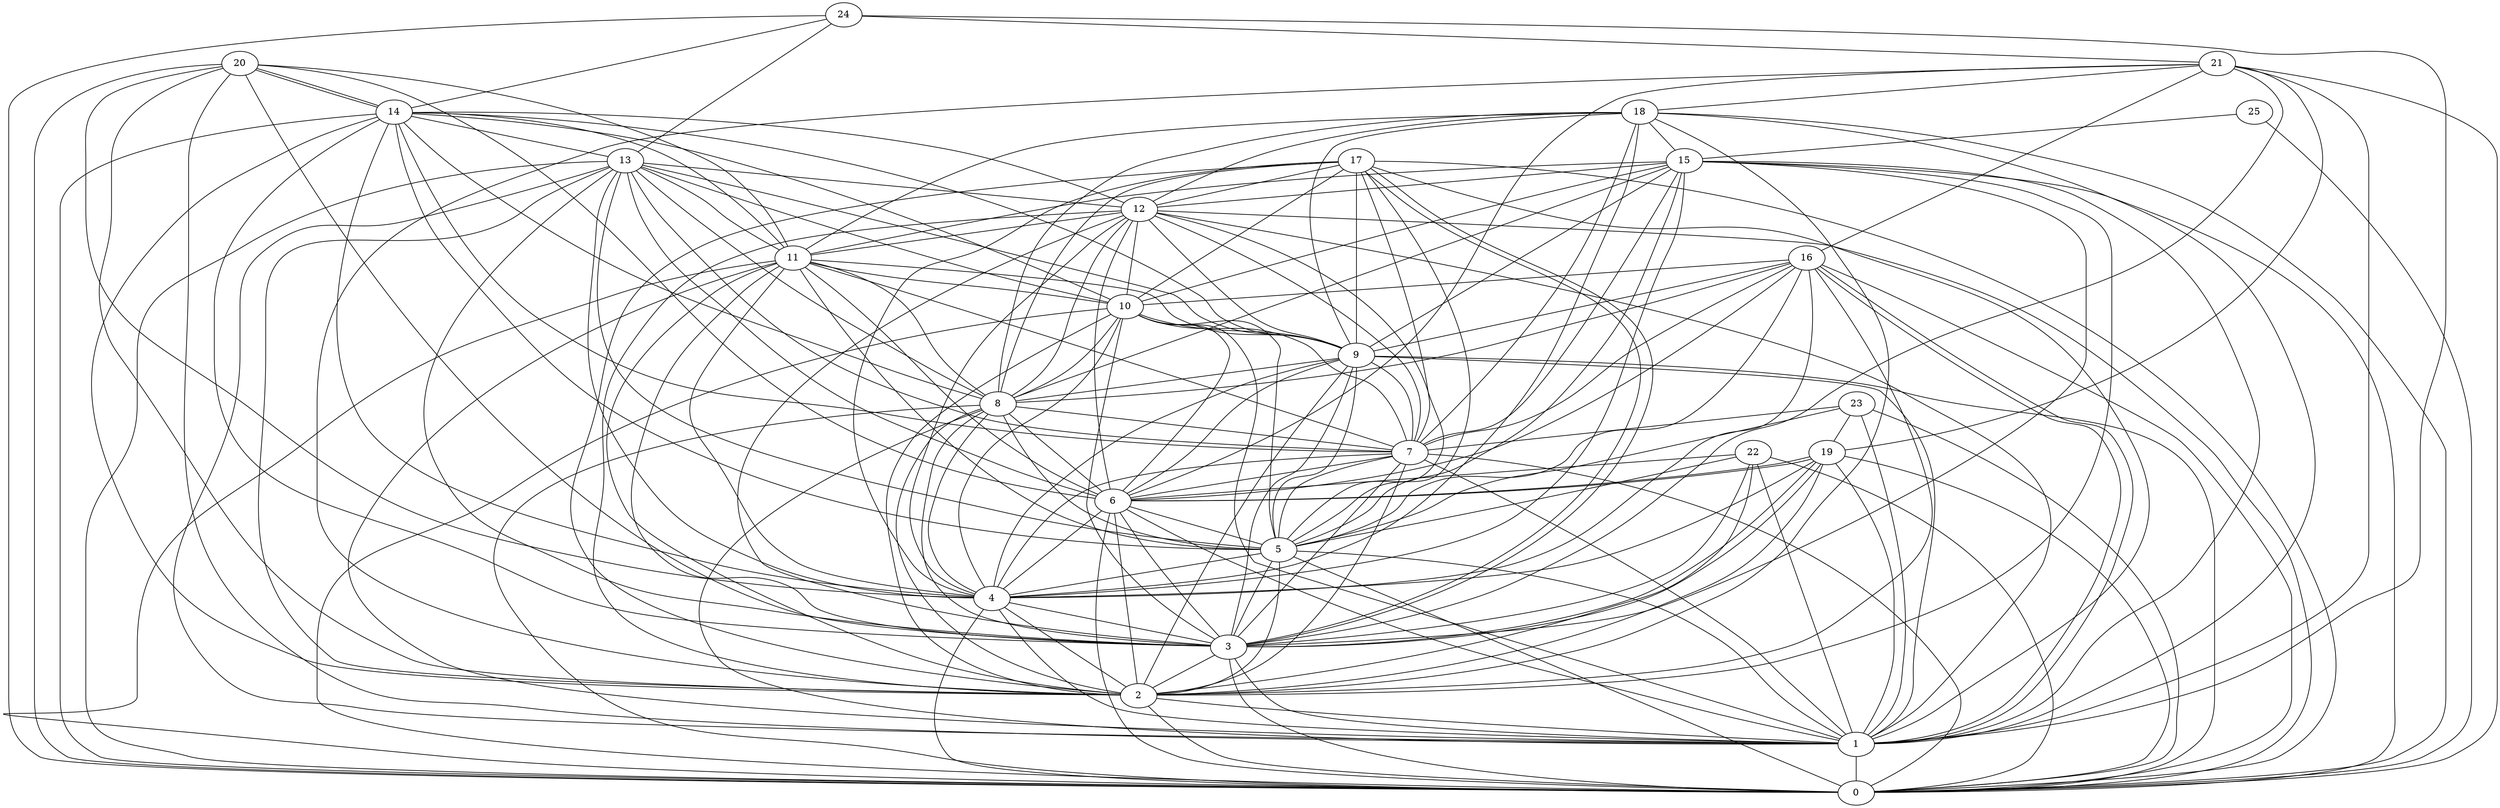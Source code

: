 graph G {
0;
1;
2;
3;
4;
5;
6;
7;
8;
9;
10;
11;
12;
13;
14;
15;
16;
17;
18;
19;
20;
21;
22;
23;
24;
25;
25--15 ;
25--0 ;
24--13 ;
24--14 ;
24--21 ;
24--1 ;
24--0 ;
23--19 ;
23--5 ;
23--7 ;
23--0 ;
23--1 ;
22--5 ;
22--6 ;
22--1 ;
22--0 ;
22--3 ;
22--2 ;
21--18 ;
21--16 ;
21--19 ;
21--6 ;
21--2 ;
21--1 ;
21--3 ;
21--0 ;
20--6 ;
20--14 ;
20--11 ;
20--14 ;
20--2 ;
20--4 ;
20--0 ;
20--3 ;
20--1 ;
19--6 ;
19--3 ;
19--4 ;
19--2 ;
19--3 ;
19--6 ;
19--1 ;
19--0 ;
18--4 ;
18--12 ;
18--11 ;
18--15 ;
18--1 ;
18--0 ;
18--9 ;
18--8 ;
18--2 ;
18--7 ;
17--12 ;
17--2 ;
17--3 ;
17--3 ;
17--10 ;
17--8 ;
17--4 ;
17--7 ;
17--5 ;
17--0 ;
17--9 ;
17--1 ;
16--7 ;
16--0 ;
16--6 ;
16--1 ;
16--1 ;
16--8 ;
16--4 ;
16--2 ;
16--9 ;
16--5 ;
16--10 ;
15--10 ;
15--7 ;
15--1 ;
15--2 ;
15--8 ;
15--11 ;
15--9 ;
15--12 ;
15--4 ;
15--5 ;
15--3 ;
15--0 ;
14--3 ;
14--4 ;
14--9 ;
14--11 ;
14--8 ;
14--0 ;
14--7 ;
14--12 ;
14--10 ;
14--13 ;
14--2 ;
14--5 ;
13--1 ;
13--7 ;
13--9 ;
13--2 ;
13--11 ;
13--10 ;
13--0 ;
13--6 ;
13--4 ;
13--3 ;
13--8 ;
13--12 ;
13--5 ;
12--2 ;
12--7 ;
12--5 ;
12--0 ;
12--8 ;
12--10 ;
12--3 ;
12--4 ;
12--9 ;
12--6 ;
12--1 ;
12--11 ;
11--3 ;
11--6 ;
11--10 ;
11--0 ;
11--7 ;
11--5 ;
11--9 ;
11--4 ;
11--2 ;
11--8 ;
11--1 ;
10--2 ;
10--0 ;
10--5 ;
10--6 ;
10--4 ;
10--7 ;
10--9 ;
10--8 ;
10--3 ;
10--1 ;
9--7 ;
9--3 ;
9--6 ;
9--0 ;
9--8 ;
9--5 ;
9--4 ;
9--1 ;
9--2 ;
8--6 ;
8--2 ;
8--1 ;
8--0 ;
8--7 ;
8--3 ;
8--4 ;
8--5 ;
7--3 ;
7--6 ;
7--4 ;
7--0 ;
7--2 ;
7--1 ;
7--5 ;
6--5 ;
6--0 ;
6--2 ;
6--1 ;
6--3 ;
6--4 ;
5--4 ;
5--1 ;
5--3 ;
5--2 ;
5--0 ;
4--2 ;
4--1 ;
4--0 ;
4--3 ;
3--2 ;
3--1 ;
3--0 ;
2--0 ;
2--1 ;
1--0 ;
}
